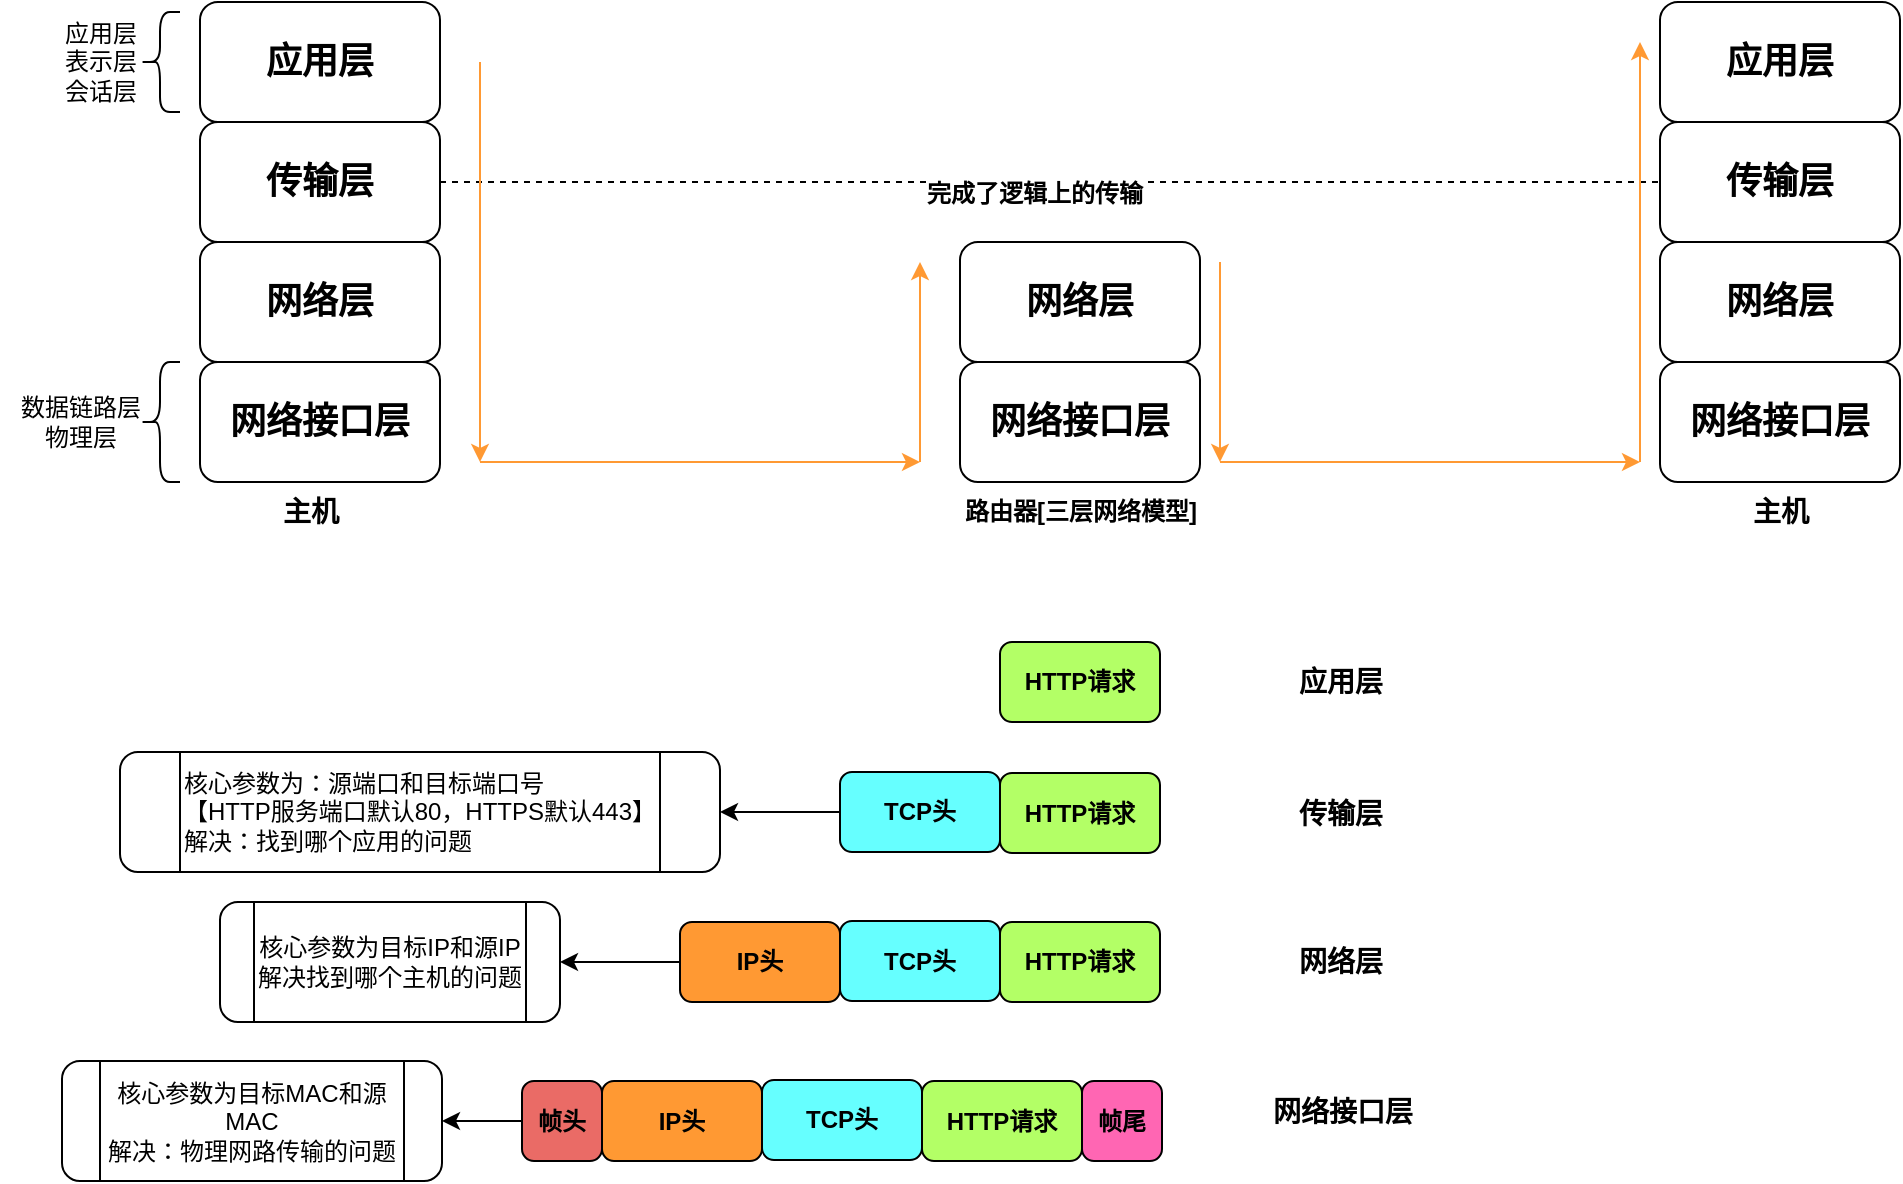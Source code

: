 <mxfile version="24.7.10">
  <diagram name="第 1 页" id="VIN2z_2Q6eXUdQAWVIkF">
    <mxGraphModel dx="1290" dy="541" grid="1" gridSize="10" guides="1" tooltips="1" connect="1" arrows="1" fold="1" page="1" pageScale="1" pageWidth="827" pageHeight="1169" math="0" shadow="0">
      <root>
        <mxCell id="0" />
        <mxCell id="1" parent="0" />
        <mxCell id="0BwrC1VPoH0T5kkHzl9E-11" value="" style="group" vertex="1" connectable="0" parent="1">
          <mxGeometry x="60" y="150" width="70" height="60" as="geometry" />
        </mxCell>
        <mxCell id="0BwrC1VPoH0T5kkHzl9E-9" value="" style="shape=curlyBracket;whiteSpace=wrap;html=1;rounded=1;labelPosition=left;verticalLabelPosition=middle;align=right;verticalAlign=middle;" vertex="1" parent="0BwrC1VPoH0T5kkHzl9E-11">
          <mxGeometry x="50" y="5" width="20" height="50" as="geometry" />
        </mxCell>
        <mxCell id="0BwrC1VPoH0T5kkHzl9E-10" value="应用层&lt;br&gt;表示层&lt;br&gt;会话层" style="text;html=1;align=center;verticalAlign=middle;resizable=0;points=[];autosize=1;strokeColor=none;fillColor=none;" vertex="1" parent="0BwrC1VPoH0T5kkHzl9E-11">
          <mxGeometry width="60" height="60" as="geometry" />
        </mxCell>
        <mxCell id="0BwrC1VPoH0T5kkHzl9E-12" value="" style="group" vertex="1" connectable="0" parent="1">
          <mxGeometry x="40" y="330" width="90" height="60" as="geometry" />
        </mxCell>
        <mxCell id="0BwrC1VPoH0T5kkHzl9E-7" value="" style="shape=curlyBracket;whiteSpace=wrap;html=1;rounded=1;labelPosition=left;verticalLabelPosition=middle;align=right;verticalAlign=middle;" vertex="1" parent="0BwrC1VPoH0T5kkHzl9E-12">
          <mxGeometry x="70" width="20" height="60" as="geometry" />
        </mxCell>
        <mxCell id="0BwrC1VPoH0T5kkHzl9E-8" value="数据链路层&lt;br&gt;物理层" style="text;html=1;align=center;verticalAlign=middle;resizable=0;points=[];autosize=1;strokeColor=none;fillColor=none;" vertex="1" parent="0BwrC1VPoH0T5kkHzl9E-12">
          <mxGeometry y="10" width="80" height="40" as="geometry" />
        </mxCell>
        <mxCell id="0BwrC1VPoH0T5kkHzl9E-33" value="" style="group" vertex="1" connectable="0" parent="1">
          <mxGeometry x="140" y="150" width="120" height="270" as="geometry" />
        </mxCell>
        <mxCell id="0BwrC1VPoH0T5kkHzl9E-13" value="" style="group" vertex="1" connectable="0" parent="0BwrC1VPoH0T5kkHzl9E-33">
          <mxGeometry width="120" height="240" as="geometry" />
        </mxCell>
        <mxCell id="0BwrC1VPoH0T5kkHzl9E-2" value="&lt;font style=&quot;font-size: 18px;&quot;&gt;&lt;b&gt;&lt;font style=&quot;&quot;&gt;应用&lt;/font&gt;层&lt;/b&gt;&lt;/font&gt;" style="rounded=1;whiteSpace=wrap;html=1;" vertex="1" parent="0BwrC1VPoH0T5kkHzl9E-13">
          <mxGeometry width="120" height="60" as="geometry" />
        </mxCell>
        <mxCell id="0BwrC1VPoH0T5kkHzl9E-3" value="&lt;span style=&quot;font-size: 18px;&quot;&gt;&lt;b&gt;传输层&lt;/b&gt;&lt;/span&gt;" style="rounded=1;whiteSpace=wrap;html=1;" vertex="1" parent="0BwrC1VPoH0T5kkHzl9E-13">
          <mxGeometry y="60" width="120" height="60" as="geometry" />
        </mxCell>
        <mxCell id="0BwrC1VPoH0T5kkHzl9E-4" value="&lt;b style=&quot;font-size: 18px;&quot;&gt;网络层&lt;/b&gt;" style="rounded=1;whiteSpace=wrap;html=1;" vertex="1" parent="0BwrC1VPoH0T5kkHzl9E-13">
          <mxGeometry y="120" width="120" height="60" as="geometry" />
        </mxCell>
        <mxCell id="0BwrC1VPoH0T5kkHzl9E-5" value="&lt;span style=&quot;font-size: 18px;&quot;&gt;&lt;b&gt;网络接口层&lt;/b&gt;&lt;/span&gt;" style="rounded=1;whiteSpace=wrap;html=1;" vertex="1" parent="0BwrC1VPoH0T5kkHzl9E-13">
          <mxGeometry y="180" width="120" height="60" as="geometry" />
        </mxCell>
        <mxCell id="0BwrC1VPoH0T5kkHzl9E-32" value="&lt;b&gt;&lt;font style=&quot;font-size: 14px;&quot;&gt;主机&lt;/font&gt;&lt;/b&gt;" style="text;html=1;align=center;verticalAlign=middle;resizable=0;points=[];autosize=1;strokeColor=none;fillColor=none;" vertex="1" parent="0BwrC1VPoH0T5kkHzl9E-33">
          <mxGeometry x="30" y="240" width="50" height="30" as="geometry" />
        </mxCell>
        <mxCell id="0BwrC1VPoH0T5kkHzl9E-35" value="" style="group" vertex="1" connectable="0" parent="1">
          <mxGeometry x="510" y="270" width="140" height="150" as="geometry" />
        </mxCell>
        <mxCell id="0BwrC1VPoH0T5kkHzl9E-31" value="" style="group" vertex="1" connectable="0" parent="0BwrC1VPoH0T5kkHzl9E-35">
          <mxGeometry x="10" width="120" height="120" as="geometry" />
        </mxCell>
        <mxCell id="0BwrC1VPoH0T5kkHzl9E-19" value="&lt;span style=&quot;font-size: 18px;&quot;&gt;&lt;b&gt;网络接口层&lt;/b&gt;&lt;/span&gt;" style="rounded=1;whiteSpace=wrap;html=1;" vertex="1" parent="0BwrC1VPoH0T5kkHzl9E-31">
          <mxGeometry y="60" width="120" height="60" as="geometry" />
        </mxCell>
        <mxCell id="0BwrC1VPoH0T5kkHzl9E-30" value="&lt;b style=&quot;font-size: 18px;&quot;&gt;网络层&lt;/b&gt;" style="rounded=1;whiteSpace=wrap;html=1;" vertex="1" parent="0BwrC1VPoH0T5kkHzl9E-31">
          <mxGeometry width="120" height="60" as="geometry" />
        </mxCell>
        <mxCell id="0BwrC1VPoH0T5kkHzl9E-34" value="&lt;b&gt;路由器[三层网络模型]&lt;/b&gt;" style="text;html=1;align=center;verticalAlign=middle;resizable=0;points=[];autosize=1;strokeColor=none;fillColor=none;" vertex="1" parent="0BwrC1VPoH0T5kkHzl9E-35">
          <mxGeometry y="120" width="140" height="30" as="geometry" />
        </mxCell>
        <mxCell id="0BwrC1VPoH0T5kkHzl9E-37" value="" style="group" vertex="1" connectable="0" parent="1">
          <mxGeometry x="870" y="150" width="120" height="270" as="geometry" />
        </mxCell>
        <mxCell id="0BwrC1VPoH0T5kkHzl9E-14" value="" style="group" vertex="1" connectable="0" parent="0BwrC1VPoH0T5kkHzl9E-37">
          <mxGeometry width="120" height="240" as="geometry" />
        </mxCell>
        <mxCell id="0BwrC1VPoH0T5kkHzl9E-15" value="&lt;font style=&quot;font-size: 18px;&quot;&gt;&lt;b&gt;&lt;font style=&quot;&quot;&gt;应用&lt;/font&gt;层&lt;/b&gt;&lt;/font&gt;" style="rounded=1;whiteSpace=wrap;html=1;" vertex="1" parent="0BwrC1VPoH0T5kkHzl9E-14">
          <mxGeometry width="120" height="60" as="geometry" />
        </mxCell>
        <mxCell id="0BwrC1VPoH0T5kkHzl9E-16" value="&lt;span style=&quot;font-size: 18px;&quot;&gt;&lt;b&gt;传输层&lt;/b&gt;&lt;/span&gt;" style="rounded=1;whiteSpace=wrap;html=1;" vertex="1" parent="0BwrC1VPoH0T5kkHzl9E-14">
          <mxGeometry y="60" width="120" height="60" as="geometry" />
        </mxCell>
        <mxCell id="0BwrC1VPoH0T5kkHzl9E-17" value="&lt;span style=&quot;font-size: 18px;&quot;&gt;&lt;b&gt;网络层&lt;/b&gt;&lt;/span&gt;" style="rounded=1;whiteSpace=wrap;html=1;" vertex="1" parent="0BwrC1VPoH0T5kkHzl9E-14">
          <mxGeometry y="120" width="120" height="60" as="geometry" />
        </mxCell>
        <mxCell id="0BwrC1VPoH0T5kkHzl9E-18" value="&lt;span style=&quot;font-size: 18px;&quot;&gt;&lt;b&gt;网络接口层&lt;/b&gt;&lt;/span&gt;" style="rounded=1;whiteSpace=wrap;html=1;" vertex="1" parent="0BwrC1VPoH0T5kkHzl9E-14">
          <mxGeometry y="180" width="120" height="60" as="geometry" />
        </mxCell>
        <mxCell id="0BwrC1VPoH0T5kkHzl9E-36" value="&lt;font style=&quot;font-size: 14px;&quot;&gt;&lt;b&gt;主机&lt;/b&gt;&lt;/font&gt;" style="text;html=1;align=center;verticalAlign=middle;resizable=0;points=[];autosize=1;strokeColor=none;fillColor=none;" vertex="1" parent="0BwrC1VPoH0T5kkHzl9E-37">
          <mxGeometry x="35" y="240" width="50" height="30" as="geometry" />
        </mxCell>
        <mxCell id="0BwrC1VPoH0T5kkHzl9E-38" value="" style="endArrow=none;dashed=1;html=1;rounded=0;exitX=1;exitY=0.5;exitDx=0;exitDy=0;entryX=0;entryY=0.5;entryDx=0;entryDy=0;" edge="1" parent="1" source="0BwrC1VPoH0T5kkHzl9E-3" target="0BwrC1VPoH0T5kkHzl9E-16">
          <mxGeometry width="50" height="50" relative="1" as="geometry">
            <mxPoint x="460" y="180" as="sourcePoint" />
            <mxPoint x="510" y="130" as="targetPoint" />
          </mxGeometry>
        </mxCell>
        <mxCell id="0BwrC1VPoH0T5kkHzl9E-39" value="Text" style="edgeLabel;html=1;align=center;verticalAlign=middle;resizable=0;points=[];" vertex="1" connectable="0" parent="0BwrC1VPoH0T5kkHzl9E-38">
          <mxGeometry x="-0.022" y="-4" relative="1" as="geometry">
            <mxPoint as="offset" />
          </mxGeometry>
        </mxCell>
        <mxCell id="0BwrC1VPoH0T5kkHzl9E-40" value="&lt;font style=&quot;font-size: 12px;&quot;&gt;&lt;b&gt;完成了逻辑上的传输&lt;/b&gt;&lt;/font&gt;" style="edgeLabel;html=1;align=center;verticalAlign=middle;resizable=0;points=[];" vertex="1" connectable="0" parent="0BwrC1VPoH0T5kkHzl9E-38">
          <mxGeometry x="-0.028" y="-6" relative="1" as="geometry">
            <mxPoint as="offset" />
          </mxGeometry>
        </mxCell>
        <mxCell id="0BwrC1VPoH0T5kkHzl9E-41" value="" style="endArrow=classic;html=1;rounded=0;strokeColor=#FF9933;" edge="1" parent="1">
          <mxGeometry width="50" height="50" relative="1" as="geometry">
            <mxPoint x="280" y="180" as="sourcePoint" />
            <mxPoint x="280" y="380" as="targetPoint" />
          </mxGeometry>
        </mxCell>
        <mxCell id="0BwrC1VPoH0T5kkHzl9E-42" value="" style="endArrow=classic;html=1;rounded=0;strokeColor=#FF9933;" edge="1" parent="1">
          <mxGeometry width="50" height="50" relative="1" as="geometry">
            <mxPoint x="280" y="380" as="sourcePoint" />
            <mxPoint x="500" y="380" as="targetPoint" />
          </mxGeometry>
        </mxCell>
        <mxCell id="0BwrC1VPoH0T5kkHzl9E-43" value="" style="endArrow=classic;html=1;rounded=0;strokeColor=#FF9933;" edge="1" parent="1">
          <mxGeometry width="50" height="50" relative="1" as="geometry">
            <mxPoint x="500" y="380" as="sourcePoint" />
            <mxPoint x="500" y="280" as="targetPoint" />
          </mxGeometry>
        </mxCell>
        <mxCell id="0BwrC1VPoH0T5kkHzl9E-44" value="" style="endArrow=classic;html=1;rounded=0;strokeColor=#FF9933;" edge="1" parent="1">
          <mxGeometry width="50" height="50" relative="1" as="geometry">
            <mxPoint x="650" y="280" as="sourcePoint" />
            <mxPoint x="650" y="380" as="targetPoint" />
          </mxGeometry>
        </mxCell>
        <mxCell id="0BwrC1VPoH0T5kkHzl9E-45" value="" style="endArrow=classic;html=1;rounded=0;strokeColor=#FF9933;" edge="1" parent="1">
          <mxGeometry width="50" height="50" relative="1" as="geometry">
            <mxPoint x="650" y="380" as="sourcePoint" />
            <mxPoint x="860" y="380" as="targetPoint" />
          </mxGeometry>
        </mxCell>
        <mxCell id="0BwrC1VPoH0T5kkHzl9E-46" value="" style="endArrow=classic;html=1;rounded=0;strokeColor=#FF9933;" edge="1" parent="1">
          <mxGeometry width="50" height="50" relative="1" as="geometry">
            <mxPoint x="860" y="380" as="sourcePoint" />
            <mxPoint x="860" y="170" as="targetPoint" />
          </mxGeometry>
        </mxCell>
        <mxCell id="0BwrC1VPoH0T5kkHzl9E-47" value="&lt;b&gt;HTTP请求&lt;/b&gt;" style="rounded=1;whiteSpace=wrap;html=1;fillColor=#B3FF66;" vertex="1" parent="1">
          <mxGeometry x="540" y="470" width="80" height="40" as="geometry" />
        </mxCell>
        <mxCell id="0BwrC1VPoH0T5kkHzl9E-49" value="&lt;b&gt;HTTP请求&lt;/b&gt;" style="rounded=1;whiteSpace=wrap;html=1;fillColor=#B3FF66;" vertex="1" parent="1">
          <mxGeometry x="540" y="535.5" width="80" height="40" as="geometry" />
        </mxCell>
        <mxCell id="0BwrC1VPoH0T5kkHzl9E-73" value="" style="edgeStyle=orthogonalEdgeStyle;rounded=0;orthogonalLoop=1;jettySize=auto;html=1;" edge="1" parent="1" source="0BwrC1VPoH0T5kkHzl9E-50" target="0BwrC1VPoH0T5kkHzl9E-72">
          <mxGeometry relative="1" as="geometry" />
        </mxCell>
        <mxCell id="0BwrC1VPoH0T5kkHzl9E-50" value="&lt;b&gt;TCP头&lt;/b&gt;" style="rounded=1;whiteSpace=wrap;html=1;fillColor=#66FFFF;" vertex="1" parent="1">
          <mxGeometry x="460" y="535" width="80" height="40" as="geometry" />
        </mxCell>
        <mxCell id="0BwrC1VPoH0T5kkHzl9E-51" value="&lt;b&gt;HTTP请求&lt;/b&gt;" style="rounded=1;whiteSpace=wrap;html=1;fillColor=#B3FF66;" vertex="1" parent="1">
          <mxGeometry x="540" y="610" width="80" height="40" as="geometry" />
        </mxCell>
        <mxCell id="0BwrC1VPoH0T5kkHzl9E-52" value="&lt;b&gt;TCP头&lt;/b&gt;" style="rounded=1;whiteSpace=wrap;html=1;fillColor=#66FFFF;" vertex="1" parent="1">
          <mxGeometry x="460" y="609.5" width="80" height="40" as="geometry" />
        </mxCell>
        <mxCell id="0BwrC1VPoH0T5kkHzl9E-75" value="" style="edgeStyle=orthogonalEdgeStyle;rounded=0;orthogonalLoop=1;jettySize=auto;html=1;" edge="1" parent="1" source="0BwrC1VPoH0T5kkHzl9E-53" target="0BwrC1VPoH0T5kkHzl9E-74">
          <mxGeometry relative="1" as="geometry" />
        </mxCell>
        <mxCell id="0BwrC1VPoH0T5kkHzl9E-53" value="&lt;b&gt;IP头&lt;/b&gt;" style="rounded=1;whiteSpace=wrap;html=1;fillColor=#FF9933;" vertex="1" parent="1">
          <mxGeometry x="380" y="610" width="80" height="40" as="geometry" />
        </mxCell>
        <mxCell id="0BwrC1VPoH0T5kkHzl9E-54" value="&lt;b&gt;HTTP请求&lt;/b&gt;" style="rounded=1;whiteSpace=wrap;html=1;fillColor=#B3FF66;" vertex="1" parent="1">
          <mxGeometry x="501" y="689.5" width="80" height="40" as="geometry" />
        </mxCell>
        <mxCell id="0BwrC1VPoH0T5kkHzl9E-55" value="&lt;b&gt;TCP头&lt;/b&gt;" style="rounded=1;whiteSpace=wrap;html=1;fillColor=#66FFFF;" vertex="1" parent="1">
          <mxGeometry x="421" y="689" width="80" height="40" as="geometry" />
        </mxCell>
        <mxCell id="0BwrC1VPoH0T5kkHzl9E-56" value="&lt;b&gt;IP头&lt;/b&gt;" style="rounded=1;whiteSpace=wrap;html=1;fillColor=#FF9933;" vertex="1" parent="1">
          <mxGeometry x="341" y="689.5" width="80" height="40" as="geometry" />
        </mxCell>
        <mxCell id="0BwrC1VPoH0T5kkHzl9E-77" value="" style="edgeStyle=orthogonalEdgeStyle;rounded=0;orthogonalLoop=1;jettySize=auto;html=1;" edge="1" parent="1" source="0BwrC1VPoH0T5kkHzl9E-57" target="0BwrC1VPoH0T5kkHzl9E-76">
          <mxGeometry relative="1" as="geometry" />
        </mxCell>
        <mxCell id="0BwrC1VPoH0T5kkHzl9E-57" value="&lt;b&gt;帧头&lt;/b&gt;&lt;span style=&quot;color: rgba(0, 0, 0, 0); font-family: monospace; font-size: 0px; text-align: start; text-wrap: nowrap;&quot;&gt;%3CmxGraphModel%3E%3Croot%3E%3CmxCell%20id%3D%220%22%2F%3E%3CmxCell%20id%3D%221%22%20parent%3D%220%22%2F%3E%3CmxCell%20id%3D%222%22%20value%3D%22%26lt%3Bb%26gt%3BIP%E5%A4%B4%26lt%3B%2Fb%26gt%3B%22%20style%3D%22rounded%3D1%3BwhiteSpace%3Dwrap%3Bhtml%3D1%3B%22%20vertex%3D%221%22%20parent%3D%221%22%3E%3CmxGeometry%20x%3D%22380%22%20y%3D%22780.5%22%20width%3D%2280%22%20height%3D%2240%22%20as%3D%22geometry%22%2F%3E%3C%2FmxCell%3E%3C%2Froot%3E%3C%2FmxGraphModel%3E&lt;/span&gt;" style="rounded=1;whiteSpace=wrap;html=1;fillColor=#EA6B66;" vertex="1" parent="1">
          <mxGeometry x="301" y="689.5" width="40" height="40" as="geometry" />
        </mxCell>
        <mxCell id="0BwrC1VPoH0T5kkHzl9E-58" value="&lt;b&gt;帧尾&lt;/b&gt;" style="rounded=1;whiteSpace=wrap;html=1;fillColor=#FF66B3;" vertex="1" parent="1">
          <mxGeometry x="581" y="689.5" width="40" height="40" as="geometry" />
        </mxCell>
        <mxCell id="0BwrC1VPoH0T5kkHzl9E-59" value="&lt;b&gt;&lt;font style=&quot;font-size: 14px;&quot;&gt;应用层&lt;/font&gt;&lt;/b&gt;" style="text;html=1;align=center;verticalAlign=middle;resizable=0;points=[];autosize=1;strokeColor=none;fillColor=none;" vertex="1" parent="1">
          <mxGeometry x="675" y="475" width="70" height="30" as="geometry" />
        </mxCell>
        <mxCell id="0BwrC1VPoH0T5kkHzl9E-60" value="&lt;b&gt;&lt;font style=&quot;font-size: 14px;&quot;&gt;传输层&lt;/font&gt;&lt;/b&gt;" style="text;html=1;align=center;verticalAlign=middle;resizable=0;points=[];autosize=1;strokeColor=none;fillColor=none;" vertex="1" parent="1">
          <mxGeometry x="675" y="540.5" width="70" height="30" as="geometry" />
        </mxCell>
        <mxCell id="0BwrC1VPoH0T5kkHzl9E-61" value="&lt;b&gt;&lt;font style=&quot;font-size: 14px;&quot;&gt;网络层&lt;/font&gt;&lt;/b&gt;" style="text;html=1;align=center;verticalAlign=middle;resizable=0;points=[];autosize=1;strokeColor=none;fillColor=none;" vertex="1" parent="1">
          <mxGeometry x="675" y="615" width="70" height="30" as="geometry" />
        </mxCell>
        <mxCell id="0BwrC1VPoH0T5kkHzl9E-62" value="&lt;b&gt;&lt;font style=&quot;font-size: 14px;&quot;&gt;网络接口层&lt;/font&gt;&lt;/b&gt;" style="text;html=1;align=center;verticalAlign=middle;resizable=0;points=[];autosize=1;strokeColor=none;fillColor=none;" vertex="1" parent="1">
          <mxGeometry x="666" y="689.5" width="90" height="30" as="geometry" />
        </mxCell>
        <mxCell id="0BwrC1VPoH0T5kkHzl9E-72" value="核心参数为：源端口和目标端口号&lt;br&gt;【HTTP服务端口默认80，HTTPS默认443】&lt;br&gt;解决：找到哪个应用的问题" style="shape=process;whiteSpace=wrap;html=1;backgroundOutline=1;fillColor=#FFFFFF;rounded=1;align=left;" vertex="1" parent="1">
          <mxGeometry x="100" y="525" width="300" height="60" as="geometry" />
        </mxCell>
        <mxCell id="0BwrC1VPoH0T5kkHzl9E-74" value="核心参数为目标IP和源IP&lt;br&gt;解决找到哪个主机的问题" style="shape=process;whiteSpace=wrap;html=1;backgroundOutline=1;fillColor=#FFFFFF;rounded=1;" vertex="1" parent="1">
          <mxGeometry x="150" y="600" width="170" height="60" as="geometry" />
        </mxCell>
        <mxCell id="0BwrC1VPoH0T5kkHzl9E-76" value="核心参数为目标MAC和源MAC&lt;br&gt;解决：物理网路传输的问题" style="shape=process;whiteSpace=wrap;html=1;backgroundOutline=1;fillColor=#FFFFFF;rounded=1;" vertex="1" parent="1">
          <mxGeometry x="71" y="679.5" width="190" height="60" as="geometry" />
        </mxCell>
      </root>
    </mxGraphModel>
  </diagram>
</mxfile>
